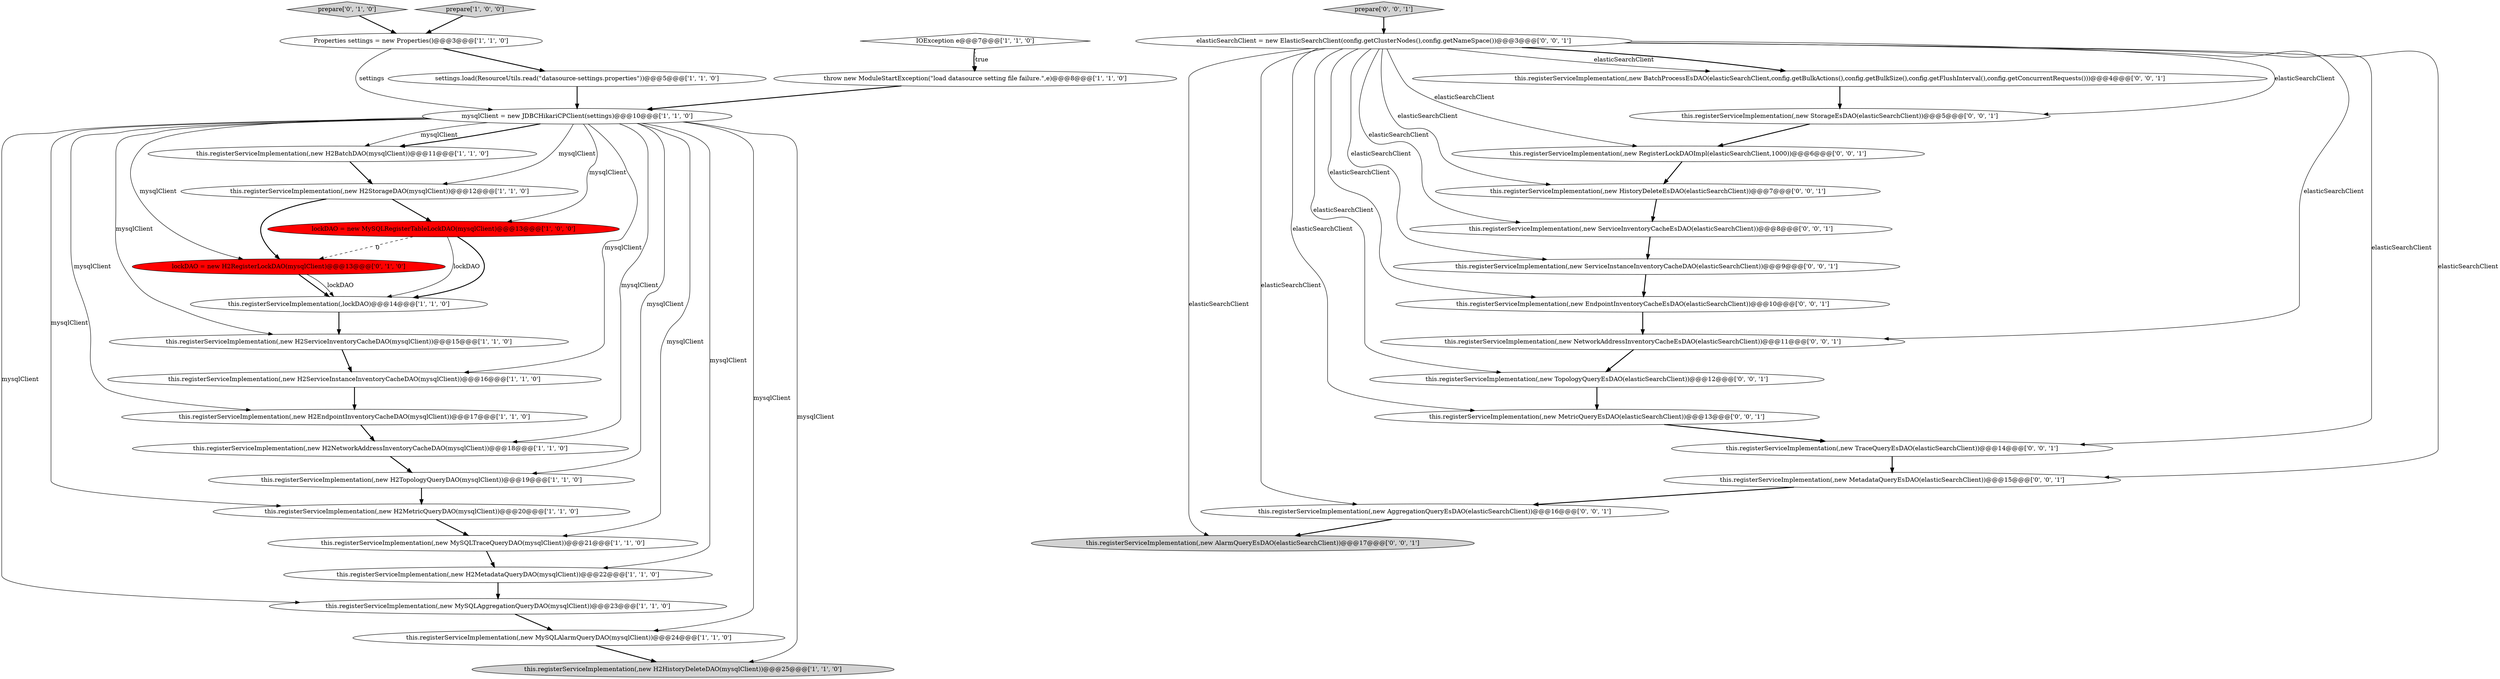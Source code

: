 digraph {
0 [style = filled, label = "this.registerServiceImplementation(,new MySQLTraceQueryDAO(mysqlClient))@@@21@@@['1', '1', '0']", fillcolor = white, shape = ellipse image = "AAA0AAABBB1BBB"];
22 [style = filled, label = "lockDAO = new H2RegisterLockDAO(mysqlClient)@@@13@@@['0', '1', '0']", fillcolor = red, shape = ellipse image = "AAA1AAABBB2BBB"];
15 [style = filled, label = "Properties settings = new Properties()@@@3@@@['1', '1', '0']", fillcolor = white, shape = ellipse image = "AAA0AAABBB1BBB"];
19 [style = filled, label = "this.registerServiceImplementation(,new MySQLAggregationQueryDAO(mysqlClient))@@@23@@@['1', '1', '0']", fillcolor = white, shape = ellipse image = "AAA0AAABBB1BBB"];
5 [style = filled, label = "this.registerServiceImplementation(,new H2MetricQueryDAO(mysqlClient))@@@20@@@['1', '1', '0']", fillcolor = white, shape = ellipse image = "AAA0AAABBB1BBB"];
6 [style = filled, label = "this.registerServiceImplementation(,new MySQLAlarmQueryDAO(mysqlClient))@@@24@@@['1', '1', '0']", fillcolor = white, shape = ellipse image = "AAA0AAABBB1BBB"];
1 [style = filled, label = "settings.load(ResourceUtils.read(\"datasource-settings.properties\"))@@@5@@@['1', '1', '0']", fillcolor = white, shape = ellipse image = "AAA0AAABBB1BBB"];
4 [style = filled, label = "this.registerServiceImplementation(,new H2NetworkAddressInventoryCacheDAO(mysqlClient))@@@18@@@['1', '1', '0']", fillcolor = white, shape = ellipse image = "AAA0AAABBB1BBB"];
28 [style = filled, label = "this.registerServiceImplementation(,new HistoryDeleteEsDAO(elasticSearchClient))@@@7@@@['0', '0', '1']", fillcolor = white, shape = ellipse image = "AAA0AAABBB3BBB"];
29 [style = filled, label = "this.registerServiceImplementation(,new BatchProcessEsDAO(elasticSearchClient,config.getBulkActions(),config.getBulkSize(),config.getFlushInterval(),config.getConcurrentRequests()))@@@4@@@['0', '0', '1']", fillcolor = white, shape = ellipse image = "AAA0AAABBB3BBB"];
8 [style = filled, label = "IOException e@@@7@@@['1', '1', '0']", fillcolor = white, shape = diamond image = "AAA0AAABBB1BBB"];
10 [style = filled, label = "this.registerServiceImplementation(,new H2EndpointInventoryCacheDAO(mysqlClient))@@@17@@@['1', '1', '0']", fillcolor = white, shape = ellipse image = "AAA0AAABBB1BBB"];
20 [style = filled, label = "this.registerServiceImplementation(,new H2BatchDAO(mysqlClient))@@@11@@@['1', '1', '0']", fillcolor = white, shape = ellipse image = "AAA0AAABBB1BBB"];
21 [style = filled, label = "prepare['0', '1', '0']", fillcolor = lightgray, shape = diamond image = "AAA0AAABBB2BBB"];
23 [style = filled, label = "this.registerServiceImplementation(,new ServiceInstanceInventoryCacheDAO(elasticSearchClient))@@@9@@@['0', '0', '1']", fillcolor = white, shape = ellipse image = "AAA0AAABBB3BBB"];
36 [style = filled, label = "this.registerServiceImplementation(,new EndpointInventoryCacheEsDAO(elasticSearchClient))@@@10@@@['0', '0', '1']", fillcolor = white, shape = ellipse image = "AAA0AAABBB3BBB"];
37 [style = filled, label = "prepare['0', '0', '1']", fillcolor = lightgray, shape = diamond image = "AAA0AAABBB3BBB"];
35 [style = filled, label = "this.registerServiceImplementation(,new NetworkAddressInventoryCacheEsDAO(elasticSearchClient))@@@11@@@['0', '0', '1']", fillcolor = white, shape = ellipse image = "AAA0AAABBB3BBB"];
26 [style = filled, label = "this.registerServiceImplementation(,new TraceQueryEsDAO(elasticSearchClient))@@@14@@@['0', '0', '1']", fillcolor = white, shape = ellipse image = "AAA0AAABBB3BBB"];
38 [style = filled, label = "this.registerServiceImplementation(,new AlarmQueryEsDAO(elasticSearchClient))@@@17@@@['0', '0', '1']", fillcolor = lightgray, shape = ellipse image = "AAA0AAABBB3BBB"];
12 [style = filled, label = "this.registerServiceImplementation(,new H2ServiceInventoryCacheDAO(mysqlClient))@@@15@@@['1', '1', '0']", fillcolor = white, shape = ellipse image = "AAA0AAABBB1BBB"];
18 [style = filled, label = "this.registerServiceImplementation(,new H2HistoryDeleteDAO(mysqlClient))@@@25@@@['1', '1', '0']", fillcolor = lightgray, shape = ellipse image = "AAA0AAABBB1BBB"];
17 [style = filled, label = "mysqlClient = new JDBCHikariCPClient(settings)@@@10@@@['1', '1', '0']", fillcolor = white, shape = ellipse image = "AAA0AAABBB1BBB"];
33 [style = filled, label = "this.registerServiceImplementation(,new RegisterLockDAOImpl(elasticSearchClient,1000))@@@6@@@['0', '0', '1']", fillcolor = white, shape = ellipse image = "AAA0AAABBB3BBB"];
11 [style = filled, label = "this.registerServiceImplementation(,new H2TopologyQueryDAO(mysqlClient))@@@19@@@['1', '1', '0']", fillcolor = white, shape = ellipse image = "AAA0AAABBB1BBB"];
14 [style = filled, label = "throw new ModuleStartException(\"load datasource setting file failure.\",e)@@@8@@@['1', '1', '0']", fillcolor = white, shape = ellipse image = "AAA0AAABBB1BBB"];
30 [style = filled, label = "this.registerServiceImplementation(,new MetricQueryEsDAO(elasticSearchClient))@@@13@@@['0', '0', '1']", fillcolor = white, shape = ellipse image = "AAA0AAABBB3BBB"];
32 [style = filled, label = "this.registerServiceImplementation(,new StorageEsDAO(elasticSearchClient))@@@5@@@['0', '0', '1']", fillcolor = white, shape = ellipse image = "AAA0AAABBB3BBB"];
2 [style = filled, label = "this.registerServiceImplementation(,lockDAO)@@@14@@@['1', '1', '0']", fillcolor = white, shape = ellipse image = "AAA0AAABBB1BBB"];
25 [style = filled, label = "this.registerServiceImplementation(,new ServiceInventoryCacheEsDAO(elasticSearchClient))@@@8@@@['0', '0', '1']", fillcolor = white, shape = ellipse image = "AAA0AAABBB3BBB"];
13 [style = filled, label = "this.registerServiceImplementation(,new H2StorageDAO(mysqlClient))@@@12@@@['1', '1', '0']", fillcolor = white, shape = ellipse image = "AAA0AAABBB1BBB"];
9 [style = filled, label = "this.registerServiceImplementation(,new H2ServiceInstanceInventoryCacheDAO(mysqlClient))@@@16@@@['1', '1', '0']", fillcolor = white, shape = ellipse image = "AAA0AAABBB1BBB"];
31 [style = filled, label = "this.registerServiceImplementation(,new MetadataQueryEsDAO(elasticSearchClient))@@@15@@@['0', '0', '1']", fillcolor = white, shape = ellipse image = "AAA0AAABBB3BBB"];
16 [style = filled, label = "lockDAO = new MySQLRegisterTableLockDAO(mysqlClient)@@@13@@@['1', '0', '0']", fillcolor = red, shape = ellipse image = "AAA1AAABBB1BBB"];
34 [style = filled, label = "this.registerServiceImplementation(,new TopologyQueryEsDAO(elasticSearchClient))@@@12@@@['0', '0', '1']", fillcolor = white, shape = ellipse image = "AAA0AAABBB3BBB"];
7 [style = filled, label = "this.registerServiceImplementation(,new H2MetadataQueryDAO(mysqlClient))@@@22@@@['1', '1', '0']", fillcolor = white, shape = ellipse image = "AAA0AAABBB1BBB"];
24 [style = filled, label = "elasticSearchClient = new ElasticSearchClient(config.getClusterNodes(),config.getNameSpace())@@@3@@@['0', '0', '1']", fillcolor = white, shape = ellipse image = "AAA0AAABBB3BBB"];
27 [style = filled, label = "this.registerServiceImplementation(,new AggregationQueryEsDAO(elasticSearchClient))@@@16@@@['0', '0', '1']", fillcolor = white, shape = ellipse image = "AAA0AAABBB3BBB"];
3 [style = filled, label = "prepare['1', '0', '0']", fillcolor = lightgray, shape = diamond image = "AAA0AAABBB1BBB"];
17->7 [style = solid, label="mysqlClient"];
24->36 [style = solid, label="elasticSearchClient"];
17->19 [style = solid, label="mysqlClient"];
27->38 [style = bold, label=""];
20->13 [style = bold, label=""];
37->24 [style = bold, label=""];
22->2 [style = bold, label=""];
17->5 [style = solid, label="mysqlClient"];
16->2 [style = solid, label="lockDAO"];
17->0 [style = solid, label="mysqlClient"];
25->23 [style = bold, label=""];
17->6 [style = solid, label="mysqlClient"];
6->18 [style = bold, label=""];
21->15 [style = bold, label=""];
33->28 [style = bold, label=""];
30->26 [style = bold, label=""];
8->14 [style = bold, label=""];
14->17 [style = bold, label=""];
3->15 [style = bold, label=""];
24->29 [style = bold, label=""];
17->16 [style = solid, label="mysqlClient"];
17->20 [style = solid, label="mysqlClient"];
9->10 [style = bold, label=""];
17->9 [style = solid, label="mysqlClient"];
16->2 [style = bold, label=""];
17->11 [style = solid, label="mysqlClient"];
12->9 [style = bold, label=""];
19->6 [style = bold, label=""];
24->23 [style = solid, label="elasticSearchClient"];
24->30 [style = solid, label="elasticSearchClient"];
34->30 [style = bold, label=""];
13->16 [style = bold, label=""];
32->33 [style = bold, label=""];
17->12 [style = solid, label="mysqlClient"];
2->12 [style = bold, label=""];
24->26 [style = solid, label="elasticSearchClient"];
1->17 [style = bold, label=""];
0->7 [style = bold, label=""];
22->2 [style = solid, label="lockDAO"];
24->33 [style = solid, label="elasticSearchClient"];
24->31 [style = solid, label="elasticSearchClient"];
24->27 [style = solid, label="elasticSearchClient"];
24->38 [style = solid, label="elasticSearchClient"];
11->5 [style = bold, label=""];
24->34 [style = solid, label="elasticSearchClient"];
26->31 [style = bold, label=""];
17->4 [style = solid, label="mysqlClient"];
17->13 [style = solid, label="mysqlClient"];
17->22 [style = solid, label="mysqlClient"];
5->0 [style = bold, label=""];
31->27 [style = bold, label=""];
24->35 [style = solid, label="elasticSearchClient"];
24->25 [style = solid, label="elasticSearchClient"];
29->32 [style = bold, label=""];
15->17 [style = solid, label="settings"];
8->14 [style = dotted, label="true"];
10->4 [style = bold, label=""];
28->25 [style = bold, label=""];
24->28 [style = solid, label="elasticSearchClient"];
23->36 [style = bold, label=""];
17->10 [style = solid, label="mysqlClient"];
17->18 [style = solid, label="mysqlClient"];
13->22 [style = bold, label=""];
36->35 [style = bold, label=""];
35->34 [style = bold, label=""];
4->11 [style = bold, label=""];
7->19 [style = bold, label=""];
24->29 [style = solid, label="elasticSearchClient"];
16->22 [style = dashed, label="0"];
17->20 [style = bold, label=""];
15->1 [style = bold, label=""];
24->32 [style = solid, label="elasticSearchClient"];
}
